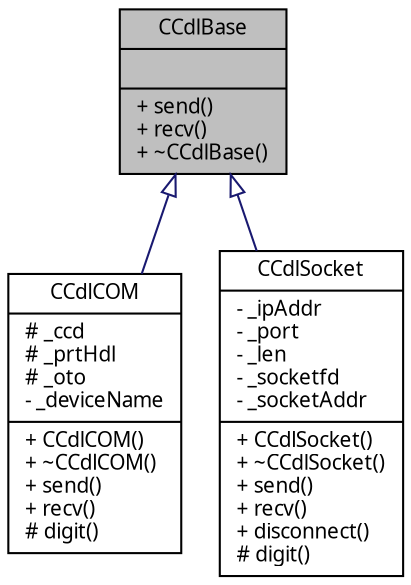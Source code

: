 digraph G
{
  edge [fontname="FreeSans.ttf",fontsize=10,labelfontname="FreeSans.ttf",labelfontsize=10];
  node [fontname="FreeSans.ttf",fontsize=10,shape=record];
  Node1 [label="{CCdlBase\n||+ send()\l+ recv()\l+ ~CCdlBase()\l}",height=0.2,width=0.4,color="black", fillcolor="grey75", style="filled" fontcolor="black"];
  Node1 -> Node2 [dir=back,color="midnightblue",fontsize=10,style="solid",arrowtail="empty",fontname="FreeSans.ttf"];
  Node2 [label="{CCdlCOM\n|# _ccd\l# _prtHdl\l# _oto\l- _deviceName\l|+ CCdlCOM()\l+ ~CCdlCOM()\l+ send()\l+ recv()\l# digit()\l}",height=0.2,width=0.4,color="black", fillcolor="white", style="filled",URL="$classCCdlCOM.html",tooltip="Encapsulates the serial port device."];
  Node1 -> Node3 [dir=back,color="midnightblue",fontsize=10,style="solid",arrowtail="empty",fontname="FreeSans.ttf"];
  Node3 [label="{CCdlSocket\n|- _ipAddr\l- _port\l- _len\l- _socketfd\l- _socketAddr\l|+ CCdlSocket()\l+ ~CCdlSocket()\l+ send()\l+ recv()\l+ disconnect()\l# digit()\l}",height=0.2,width=0.4,color="black", fillcolor="white", style="filled",URL="$classCCdlSocket.html",tooltip="Encapsulates the socket communication device."];
}
